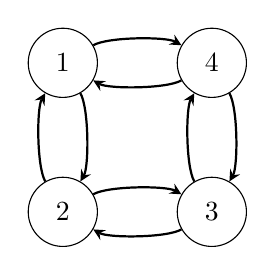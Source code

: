 \begin{tikzpicture}
    \node[state] (1) {1};
    \node[state] (2) [below= of 1] {2};
    \node[state] (3) [right= of 2] {3};
    \node[state] (4) [above= of 3] {4};

    \path[-stealth, thick]
        (1) edge [bend left, looseness=0.5] (4)
        (1) edge [bend left, looseness=0.5] (2)
        (2) edge [bend left, looseness=0.5] (1)
        (2) edge [bend left, looseness=0.5] (3)
        (3) edge [bend left, looseness=0.5] (4)
        (3) edge [bend left, looseness=0.5] (2)
        (4) edge [bend left, looseness=0.5] (3)
        (4) edge [bend left, looseness=0.5] (1);
\end{tikzpicture}